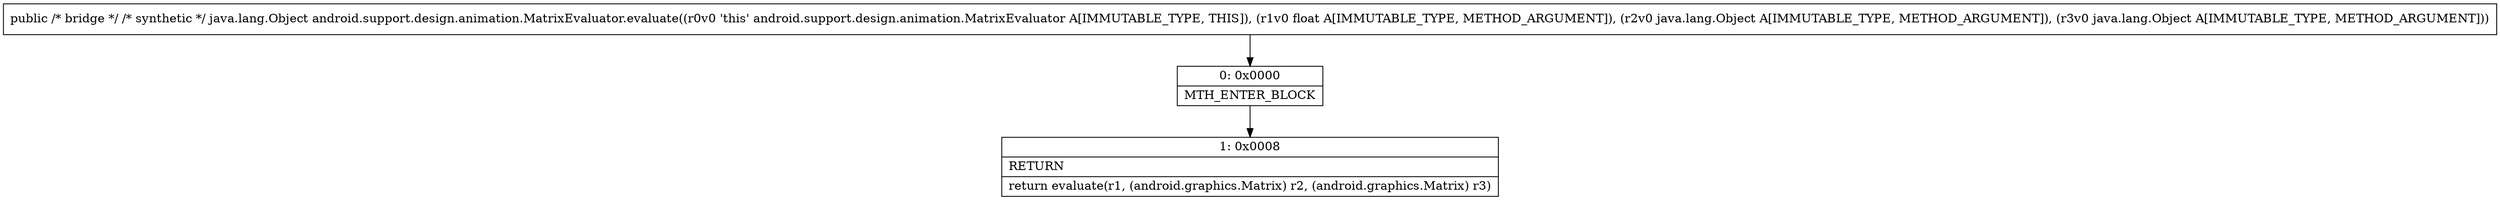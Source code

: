 digraph "CFG forandroid.support.design.animation.MatrixEvaluator.evaluate(FLjava\/lang\/Object;Ljava\/lang\/Object;)Ljava\/lang\/Object;" {
Node_0 [shape=record,label="{0\:\ 0x0000|MTH_ENTER_BLOCK\l}"];
Node_1 [shape=record,label="{1\:\ 0x0008|RETURN\l|return evaluate(r1, (android.graphics.Matrix) r2, (android.graphics.Matrix) r3)\l}"];
MethodNode[shape=record,label="{public \/* bridge *\/ \/* synthetic *\/ java.lang.Object android.support.design.animation.MatrixEvaluator.evaluate((r0v0 'this' android.support.design.animation.MatrixEvaluator A[IMMUTABLE_TYPE, THIS]), (r1v0 float A[IMMUTABLE_TYPE, METHOD_ARGUMENT]), (r2v0 java.lang.Object A[IMMUTABLE_TYPE, METHOD_ARGUMENT]), (r3v0 java.lang.Object A[IMMUTABLE_TYPE, METHOD_ARGUMENT])) }"];
MethodNode -> Node_0;
Node_0 -> Node_1;
}

